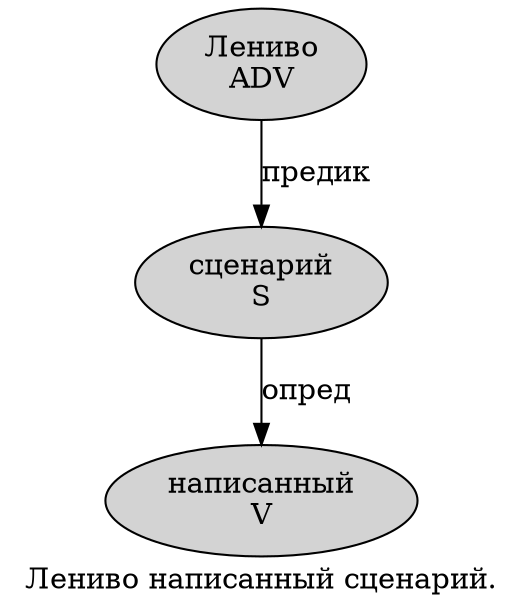 digraph SENTENCE_3066 {
	graph [label="Лениво написанный сценарий."]
	node [style=filled]
		0 [label="Лениво
ADV" color="" fillcolor=lightgray penwidth=1 shape=ellipse]
		1 [label="написанный
V" color="" fillcolor=lightgray penwidth=1 shape=ellipse]
		2 [label="сценарий
S" color="" fillcolor=lightgray penwidth=1 shape=ellipse]
			0 -> 2 [label="предик"]
			2 -> 1 [label="опред"]
}
